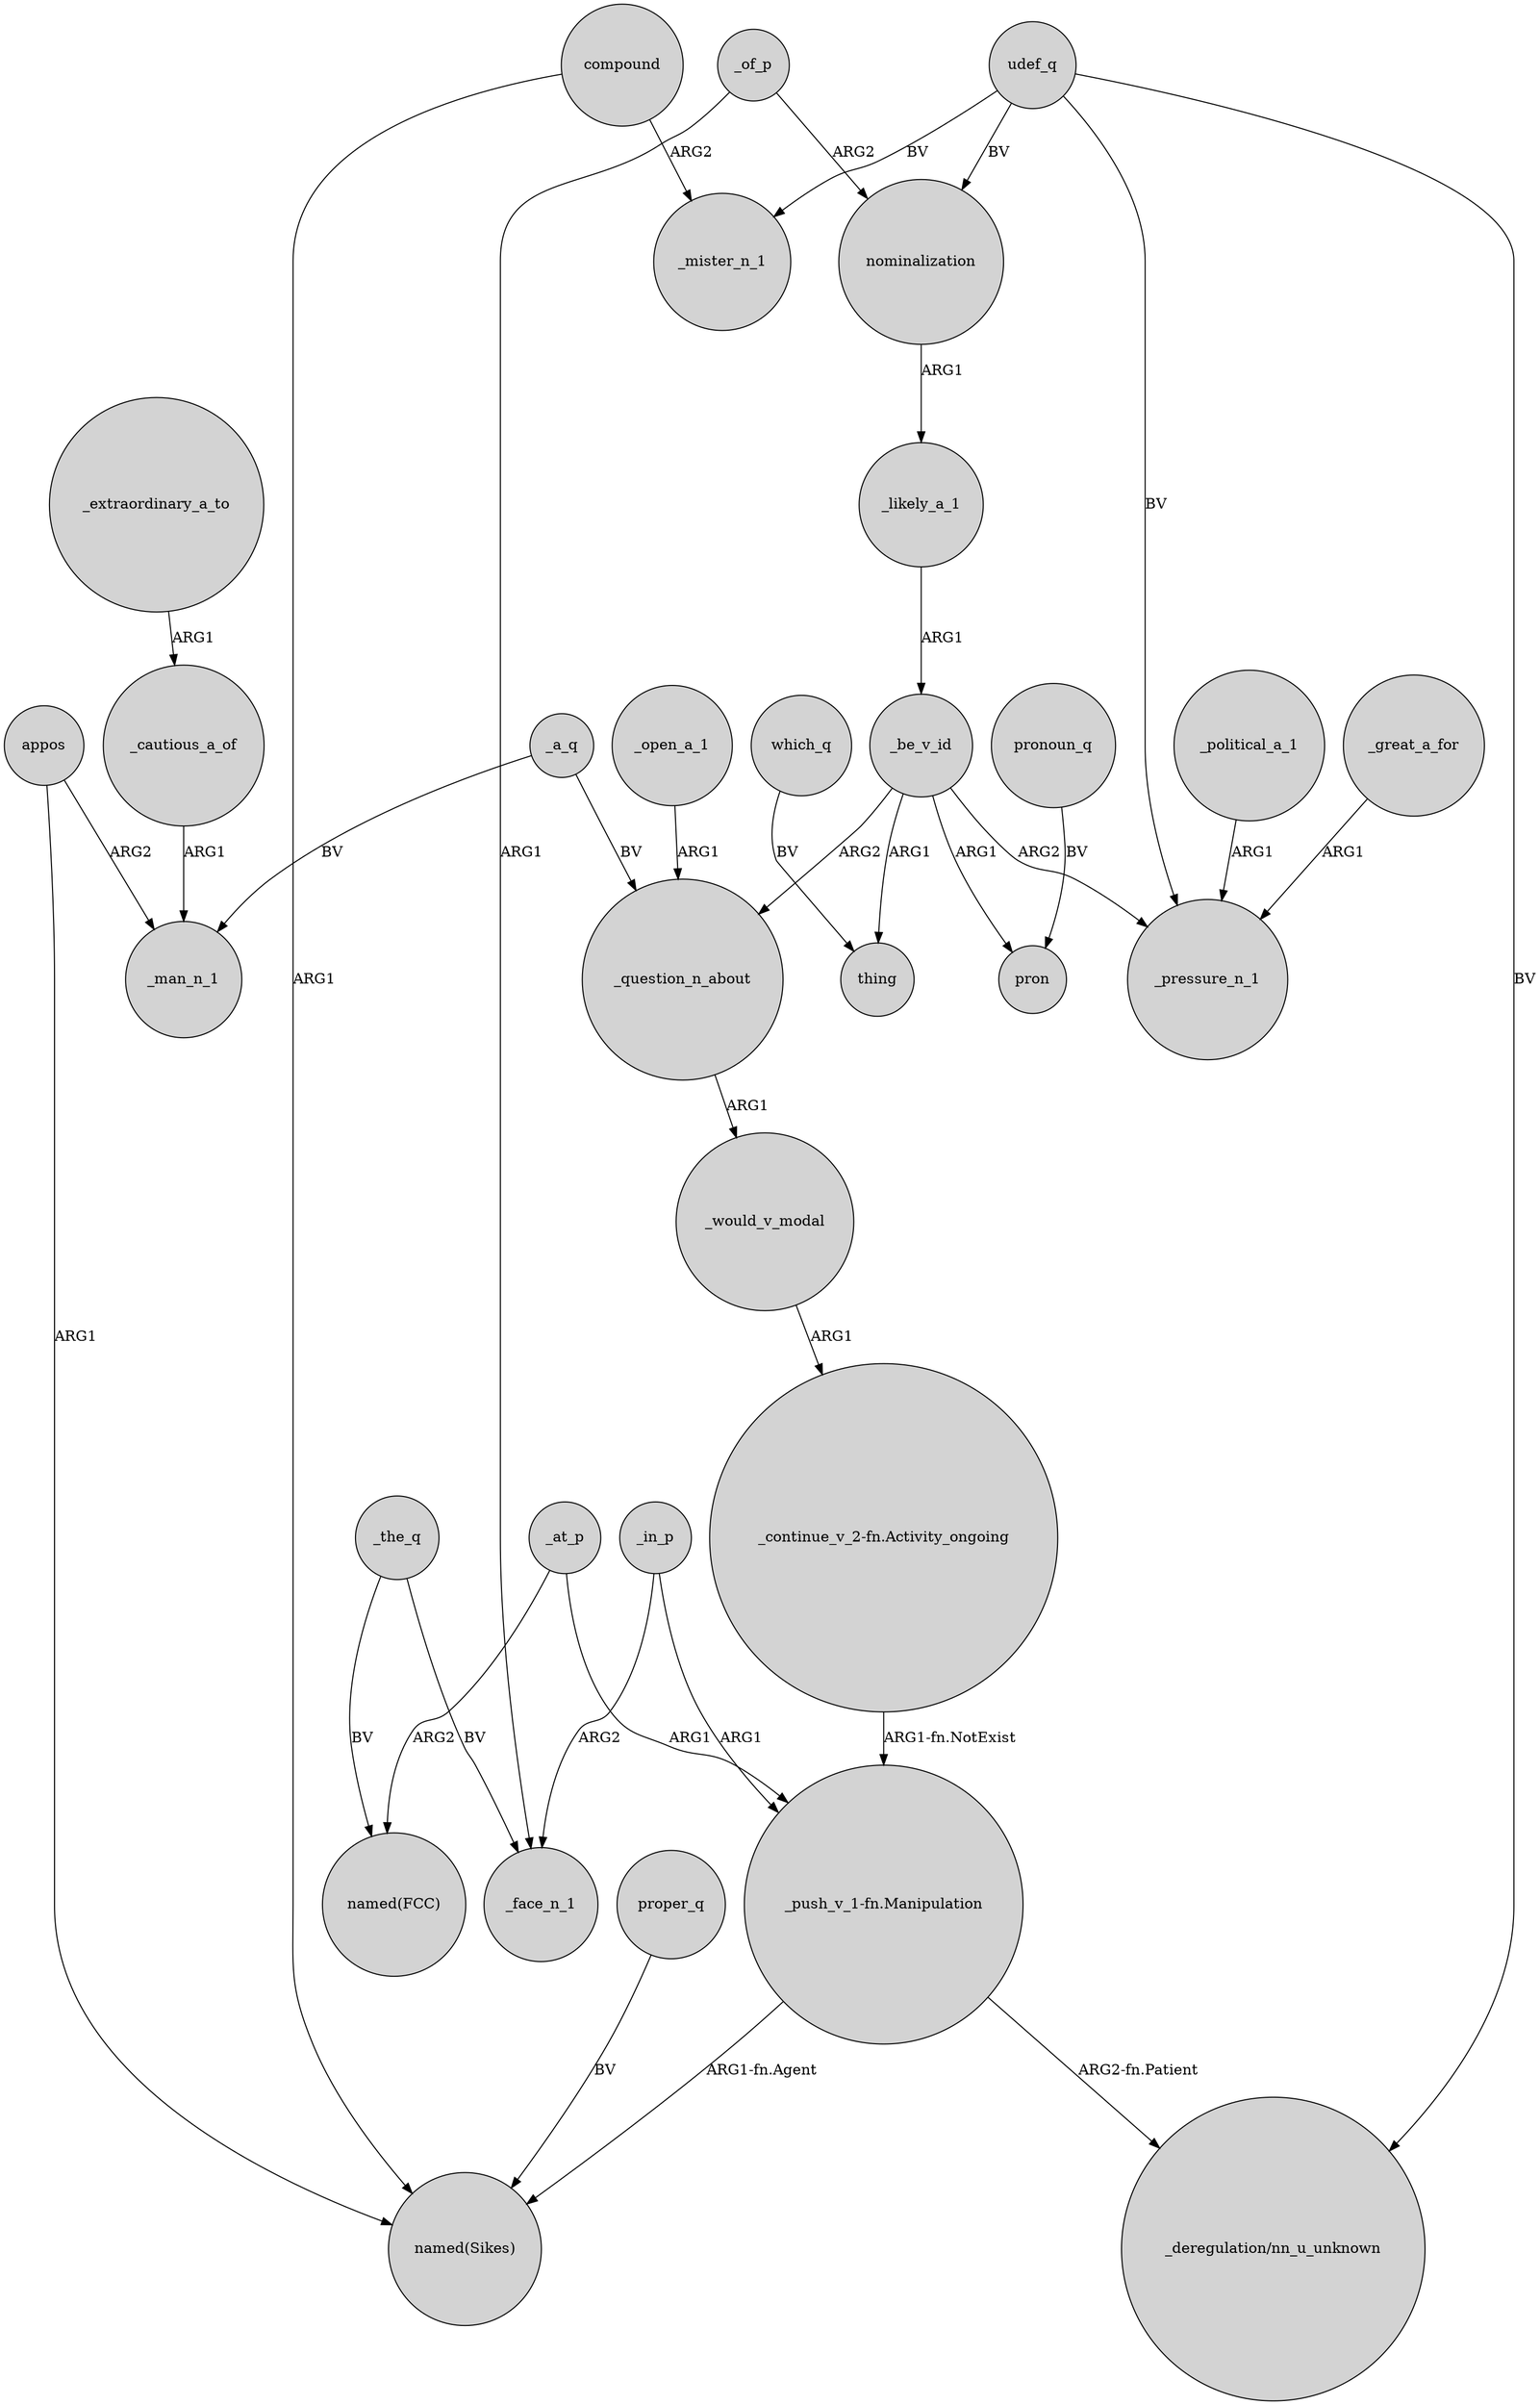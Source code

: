 digraph {
	node [shape=circle style=filled]
	udef_q -> _pressure_n_1 [label=BV]
	appos -> _man_n_1 [label=ARG2]
	proper_q -> "named(Sikes)" [label=BV]
	compound -> _mister_n_1 [label=ARG2]
	_cautious_a_of -> _man_n_1 [label=ARG1]
	"_push_v_1-fn.Manipulation" -> "named(Sikes)" [label="ARG1-fn.Agent"]
	udef_q -> _mister_n_1 [label=BV]
	_the_q -> _face_n_1 [label=BV]
	_be_v_id -> _question_n_about [label=ARG2]
	"_continue_v_2-fn.Activity_ongoing" -> "_push_v_1-fn.Manipulation" [label="ARG1-fn.NotExist"]
	_political_a_1 -> _pressure_n_1 [label=ARG1]
	_be_v_id -> pron [label=ARG1]
	_in_p -> _face_n_1 [label=ARG2]
	_likely_a_1 -> _be_v_id [label=ARG1]
	_great_a_for -> _pressure_n_1 [label=ARG1]
	pronoun_q -> pron [label=BV]
	_question_n_about -> _would_v_modal [label=ARG1]
	udef_q -> "_deregulation/nn_u_unknown" [label=BV]
	_at_p -> "_push_v_1-fn.Manipulation" [label=ARG1]
	compound -> "named(Sikes)" [label=ARG1]
	appos -> "named(Sikes)" [label=ARG1]
	_of_p -> nominalization [label=ARG2]
	_open_a_1 -> _question_n_about [label=ARG1]
	_be_v_id -> _pressure_n_1 [label=ARG2]
	_would_v_modal -> "_continue_v_2-fn.Activity_ongoing" [label=ARG1]
	_a_q -> _man_n_1 [label=BV]
	_be_v_id -> thing [label=ARG1]
	_the_q -> "named(FCC)" [label=BV]
	udef_q -> nominalization [label=BV]
	_of_p -> _face_n_1 [label=ARG1]
	"_push_v_1-fn.Manipulation" -> "_deregulation/nn_u_unknown" [label="ARG2-fn.Patient"]
	_in_p -> "_push_v_1-fn.Manipulation" [label=ARG1]
	_extraordinary_a_to -> _cautious_a_of [label=ARG1]
	nominalization -> _likely_a_1 [label=ARG1]
	_a_q -> _question_n_about [label=BV]
	_at_p -> "named(FCC)" [label=ARG2]
	which_q -> thing [label=BV]
}
